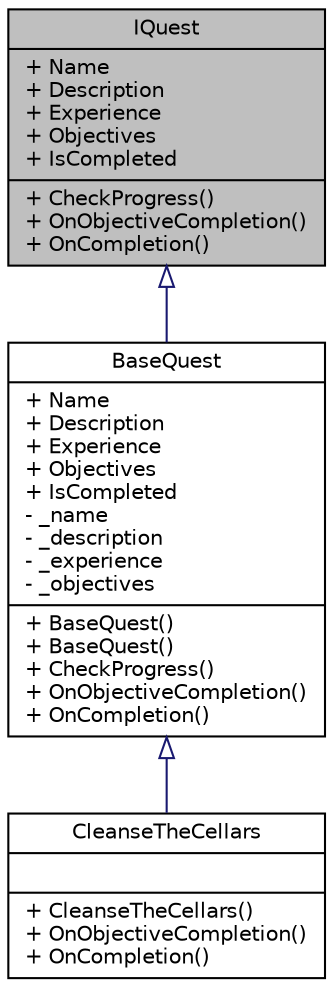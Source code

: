 digraph "IQuest"
{
 // INTERACTIVE_SVG=YES
  edge [fontname="Helvetica",fontsize="10",labelfontname="Helvetica",labelfontsize="10"];
  node [fontname="Helvetica",fontsize="10",shape=record];
  Node1 [label="{IQuest\n|+ Name\l+ Description\l+ Experience\l+ Objectives\l+ IsCompleted\l|+ CheckProgress()\l+ OnObjectiveCompletion()\l+ OnCompletion()\l}",height=0.2,width=0.4,color="black", fillcolor="grey75", style="filled" fontcolor="black"];
  Node1 -> Node2 [dir="back",color="midnightblue",fontsize="10",style="solid",arrowtail="onormal",fontname="Helvetica"];
  Node2 [label="{BaseQuest\n|+ Name\l+ Description\l+ Experience\l+ Objectives\l+ IsCompleted\l- _name\l- _description\l- _experience\l- _objectives\l|+ BaseQuest()\l+ BaseQuest()\l+ CheckProgress()\l+ OnObjectiveCompletion()\l+ OnCompletion()\l}",height=0.2,width=0.4,color="black", fillcolor="white", style="filled",URL="$d8/d88/class_action_rpg_kit_1_1_story_1_1_quest_1_1_base_quest.xhtml"];
  Node2 -> Node3 [dir="back",color="midnightblue",fontsize="10",style="solid",arrowtail="onormal",fontname="Helvetica"];
  Node3 [label="{CleanseTheCellars\n||+ CleanseTheCellars()\l+ OnObjectiveCompletion()\l+ OnCompletion()\l}",height=0.2,width=0.4,color="black", fillcolor="white", style="filled",URL="$d0/dc5/class_action_rpg_kit_1_1_tests_1_1_story_1_1_cleanse_the_cellars.xhtml"];
}
